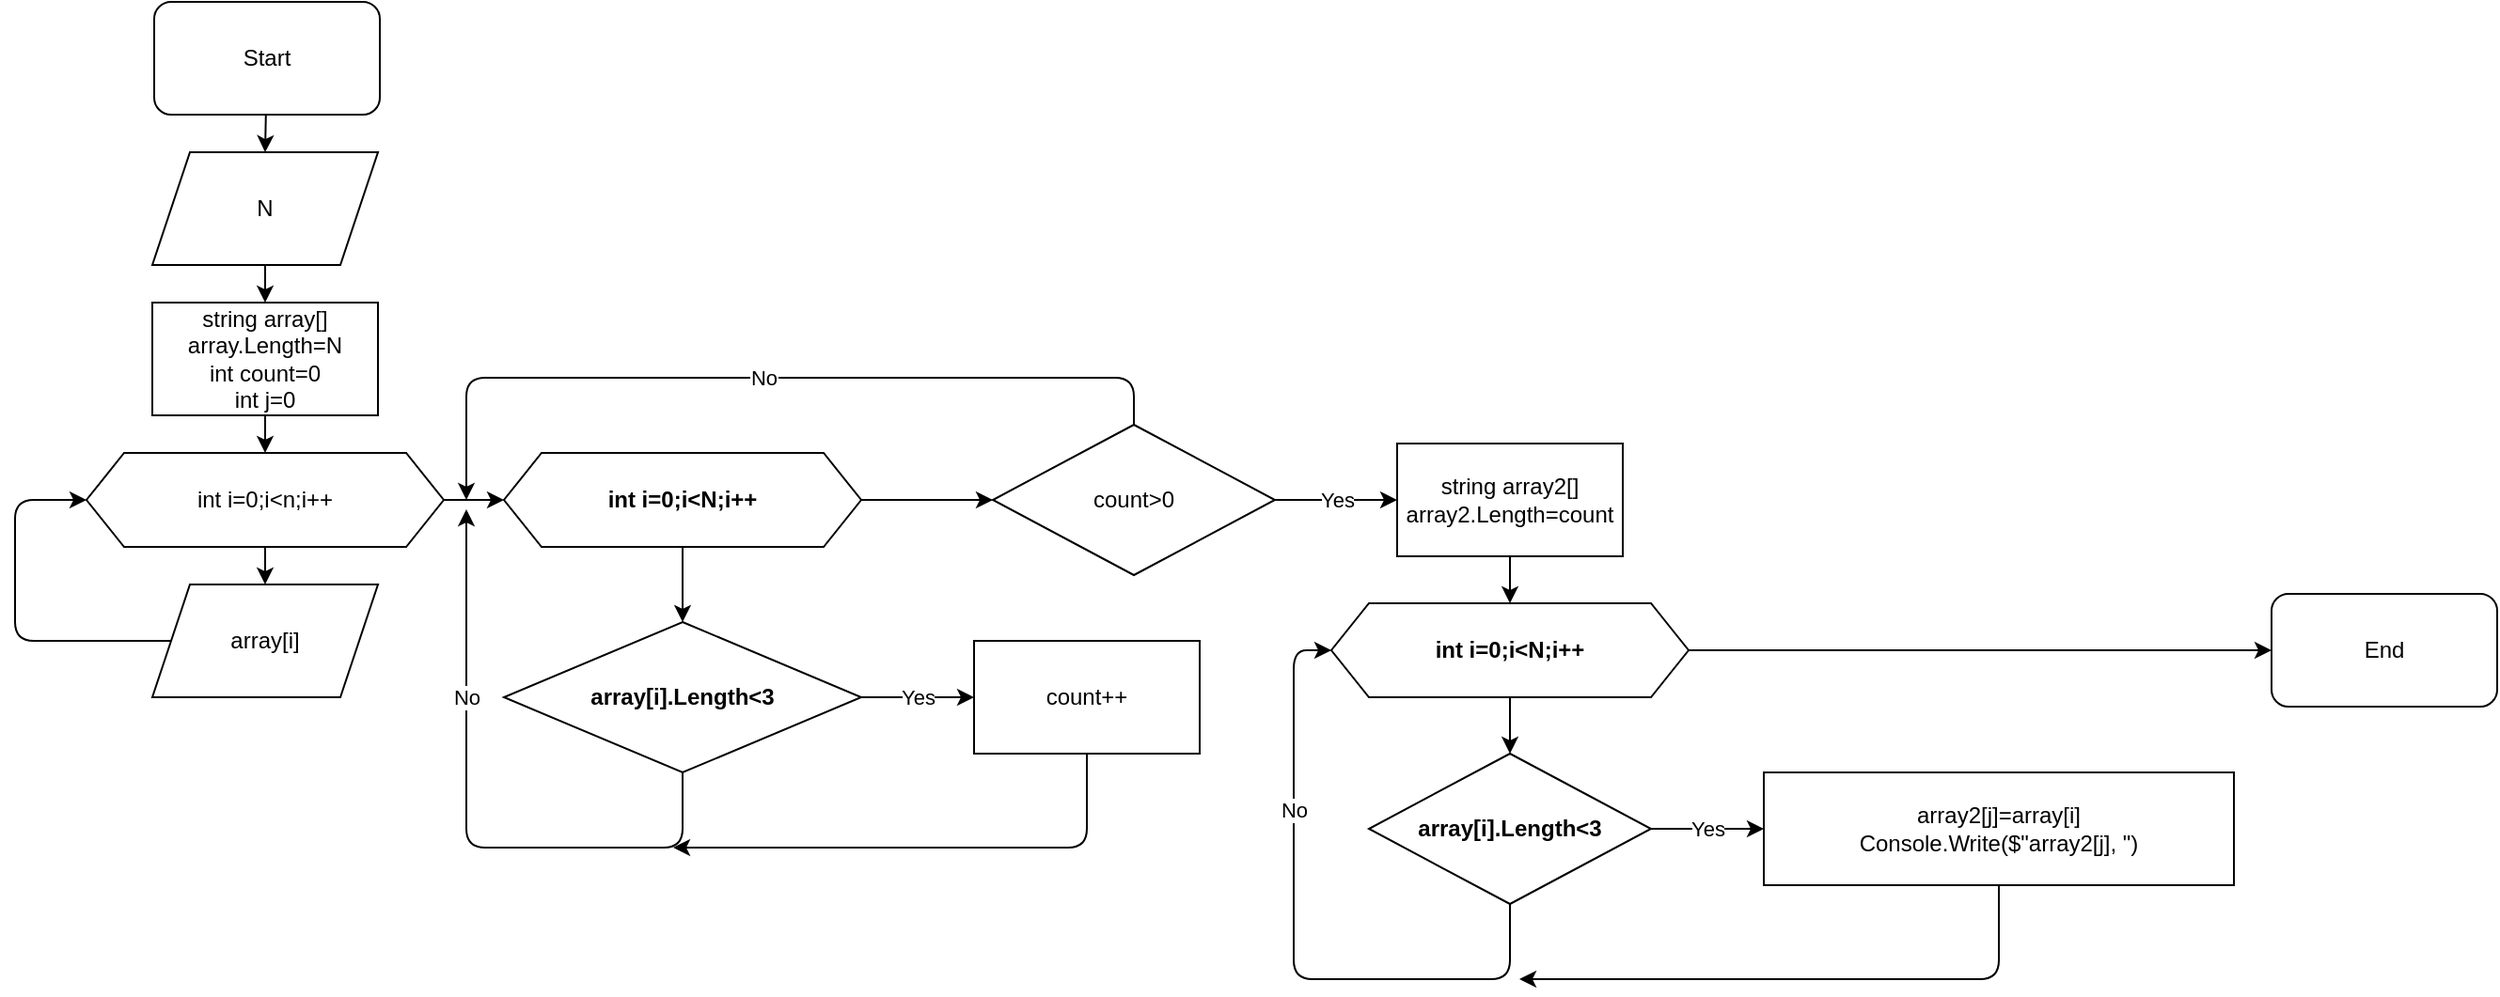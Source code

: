 <mxfile>
    <diagram id="Oowfmn904zcUlgEmbjFO" name="Page-1">
        <mxGraphModel dx="855" dy="425" grid="1" gridSize="10" guides="1" tooltips="1" connect="1" arrows="1" fold="1" page="1" pageScale="1" pageWidth="827" pageHeight="1169" math="0" shadow="0">
            <root>
                <mxCell id="0"/>
                <mxCell id="1" parent="0"/>
                <mxCell id="11" style="edgeStyle=none;html=1;entryX=0.5;entryY=0;entryDx=0;entryDy=0;" edge="1" parent="1" source="3" target="4">
                    <mxGeometry relative="1" as="geometry"/>
                </mxCell>
                <mxCell id="3" value="Start" style="rounded=1;whiteSpace=wrap;html=1;" vertex="1" parent="1">
                    <mxGeometry x="104" y="40" width="120" height="60" as="geometry"/>
                </mxCell>
                <mxCell id="12" style="edgeStyle=none;html=1;" edge="1" parent="1" source="4" target="8">
                    <mxGeometry relative="1" as="geometry"/>
                </mxCell>
                <mxCell id="4" value="N" style="shape=parallelogram;perimeter=parallelogramPerimeter;whiteSpace=wrap;html=1;fixedSize=1;" vertex="1" parent="1">
                    <mxGeometry x="103" y="120" width="120" height="60" as="geometry"/>
                </mxCell>
                <mxCell id="9" style="edgeStyle=none;html=1;" edge="1" parent="1" source="5" target="7">
                    <mxGeometry relative="1" as="geometry"/>
                </mxCell>
                <mxCell id="15" style="edgeStyle=none;html=1;entryX=0;entryY=0.5;entryDx=0;entryDy=0;" edge="1" parent="1" source="5" target="14">
                    <mxGeometry relative="1" as="geometry"/>
                </mxCell>
                <mxCell id="5" value="int i=0;i&amp;lt;n;i++" style="shape=hexagon;perimeter=hexagonPerimeter2;whiteSpace=wrap;html=1;fixedSize=1;" vertex="1" parent="1">
                    <mxGeometry x="68" y="280" width="190" height="50" as="geometry"/>
                </mxCell>
                <mxCell id="10" style="edgeStyle=none;html=1;entryX=0;entryY=0.5;entryDx=0;entryDy=0;exitX=0;exitY=0.5;exitDx=0;exitDy=0;" edge="1" parent="1" source="7" target="5">
                    <mxGeometry relative="1" as="geometry">
                        <Array as="points">
                            <mxPoint x="30" y="380"/>
                            <mxPoint x="30" y="305"/>
                        </Array>
                    </mxGeometry>
                </mxCell>
                <mxCell id="7" value="array[i]" style="shape=parallelogram;perimeter=parallelogramPerimeter;whiteSpace=wrap;html=1;fixedSize=1;" vertex="1" parent="1">
                    <mxGeometry x="103" y="350" width="120" height="60" as="geometry"/>
                </mxCell>
                <mxCell id="13" style="edgeStyle=none;html=1;entryX=0.5;entryY=0;entryDx=0;entryDy=0;" edge="1" parent="1" source="8" target="5">
                    <mxGeometry relative="1" as="geometry"/>
                </mxCell>
                <mxCell id="8" value="string array[]&lt;br&gt;array.Length=N&lt;br&gt;int count=0&lt;br&gt;int j=0" style="rounded=0;whiteSpace=wrap;html=1;" vertex="1" parent="1">
                    <mxGeometry x="103" y="200" width="120" height="60" as="geometry"/>
                </mxCell>
                <mxCell id="17" style="edgeStyle=none;html=1;fontStyle=1" edge="1" parent="1" source="14" target="16">
                    <mxGeometry relative="1" as="geometry"/>
                </mxCell>
                <mxCell id="42" style="edgeStyle=none;html=1;" edge="1" parent="1" source="14" target="41">
                    <mxGeometry relative="1" as="geometry"/>
                </mxCell>
                <mxCell id="14" value="int i=0;i&amp;lt;N;i++" style="shape=hexagon;perimeter=hexagonPerimeter2;whiteSpace=wrap;html=1;fixedSize=1;fontStyle=1" vertex="1" parent="1">
                    <mxGeometry x="290" y="280" width="190" height="50" as="geometry"/>
                </mxCell>
                <mxCell id="19" value="No" style="edgeStyle=none;html=1;exitX=0.5;exitY=1;exitDx=0;exitDy=0;" edge="1" parent="1" source="16">
                    <mxGeometry x="0.403" relative="1" as="geometry">
                        <mxPoint x="270.0" y="310" as="targetPoint"/>
                        <Array as="points">
                            <mxPoint x="385" y="490"/>
                            <mxPoint x="270" y="490"/>
                            <mxPoint x="270" y="370"/>
                        </Array>
                        <mxPoint as="offset"/>
                    </mxGeometry>
                </mxCell>
                <mxCell id="21" value="Yes" style="edgeStyle=none;html=1;entryX=0;entryY=0.5;entryDx=0;entryDy=0;" edge="1" parent="1" source="16" target="20">
                    <mxGeometry relative="1" as="geometry"/>
                </mxCell>
                <mxCell id="16" value="array[i].Length&amp;lt;3" style="rhombus;whiteSpace=wrap;html=1;fontStyle=1" vertex="1" parent="1">
                    <mxGeometry x="290" y="370" width="190" height="80" as="geometry"/>
                </mxCell>
                <mxCell id="22" style="edgeStyle=none;html=1;exitX=0.5;exitY=1;exitDx=0;exitDy=0;" edge="1" parent="1" source="20">
                    <mxGeometry relative="1" as="geometry">
                        <mxPoint x="380" y="490" as="targetPoint"/>
                        <Array as="points">
                            <mxPoint x="600" y="490"/>
                        </Array>
                    </mxGeometry>
                </mxCell>
                <mxCell id="20" value="count++" style="rounded=0;whiteSpace=wrap;html=1;" vertex="1" parent="1">
                    <mxGeometry x="540" y="380" width="120" height="60" as="geometry"/>
                </mxCell>
                <mxCell id="29" style="edgeStyle=none;html=1;" edge="1" parent="1" source="24" target="27">
                    <mxGeometry relative="1" as="geometry"/>
                </mxCell>
                <mxCell id="24" value="string array2[]&lt;br&gt;array2.Length=count" style="rounded=0;whiteSpace=wrap;html=1;" vertex="1" parent="1">
                    <mxGeometry x="765" y="275" width="120" height="60" as="geometry"/>
                </mxCell>
                <mxCell id="26" style="edgeStyle=none;html=1;fontStyle=1" edge="1" parent="1" source="27" target="28">
                    <mxGeometry relative="1" as="geometry"/>
                </mxCell>
                <mxCell id="37" style="edgeStyle=none;html=1;entryX=0;entryY=0.5;entryDx=0;entryDy=0;" edge="1" parent="1" source="27">
                    <mxGeometry relative="1" as="geometry">
                        <mxPoint x="1230" y="385" as="targetPoint"/>
                    </mxGeometry>
                </mxCell>
                <mxCell id="27" value="int i=0;i&amp;lt;N;i++" style="shape=hexagon;perimeter=hexagonPerimeter2;whiteSpace=wrap;html=1;fixedSize=1;fontStyle=1" vertex="1" parent="1">
                    <mxGeometry x="730" y="360" width="190" height="50" as="geometry"/>
                </mxCell>
                <mxCell id="30" value="No" style="edgeStyle=none;html=1;entryX=0;entryY=0.5;entryDx=0;entryDy=0;exitX=0.5;exitY=1;exitDx=0;exitDy=0;" edge="1" parent="1" source="28" target="27">
                    <mxGeometry x="0.4" relative="1" as="geometry">
                        <Array as="points">
                            <mxPoint x="825" y="560"/>
                            <mxPoint x="710" y="560"/>
                            <mxPoint x="710" y="385"/>
                        </Array>
                        <mxPoint as="offset"/>
                    </mxGeometry>
                </mxCell>
                <mxCell id="33" value="Yes" style="edgeStyle=none;html=1;entryX=0;entryY=0.5;entryDx=0;entryDy=0;" edge="1" parent="1" source="28" target="32">
                    <mxGeometry relative="1" as="geometry"/>
                </mxCell>
                <mxCell id="28" value="array[i].Length&amp;lt;3" style="rhombus;whiteSpace=wrap;html=1;fontStyle=1" vertex="1" parent="1">
                    <mxGeometry x="750" y="440" width="150" height="80" as="geometry"/>
                </mxCell>
                <mxCell id="34" style="edgeStyle=none;html=1;exitX=0.5;exitY=1;exitDx=0;exitDy=0;" edge="1" parent="1" source="32">
                    <mxGeometry relative="1" as="geometry">
                        <mxPoint x="830" y="560.0" as="targetPoint"/>
                        <Array as="points">
                            <mxPoint x="1085" y="560"/>
                        </Array>
                    </mxGeometry>
                </mxCell>
                <mxCell id="32" value="array2[j]=array[i]&lt;br&gt;Console.Write($&quot;array2[j], &quot;)" style="rounded=0;whiteSpace=wrap;html=1;" vertex="1" parent="1">
                    <mxGeometry x="960" y="450" width="250" height="60" as="geometry"/>
                </mxCell>
                <mxCell id="39" value="End" style="rounded=1;whiteSpace=wrap;html=1;" vertex="1" parent="1">
                    <mxGeometry x="1230" y="355" width="120" height="60" as="geometry"/>
                </mxCell>
                <mxCell id="43" value="Yes" style="edgeStyle=none;html=1;entryX=0;entryY=0.5;entryDx=0;entryDy=0;" edge="1" parent="1" source="41" target="24">
                    <mxGeometry relative="1" as="geometry"/>
                </mxCell>
                <mxCell id="45" value="No" style="edgeStyle=none;html=1;exitX=0.5;exitY=0;exitDx=0;exitDy=0;" edge="1" parent="1" source="41">
                    <mxGeometry relative="1" as="geometry">
                        <mxPoint x="270" y="305" as="targetPoint"/>
                        <Array as="points">
                            <mxPoint x="625" y="240"/>
                            <mxPoint x="270" y="240"/>
                        </Array>
                    </mxGeometry>
                </mxCell>
                <mxCell id="41" value="count&amp;gt;0" style="rhombus;whiteSpace=wrap;html=1;" vertex="1" parent="1">
                    <mxGeometry x="550" y="265" width="150" height="80" as="geometry"/>
                </mxCell>
            </root>
        </mxGraphModel>
    </diagram>
</mxfile>
